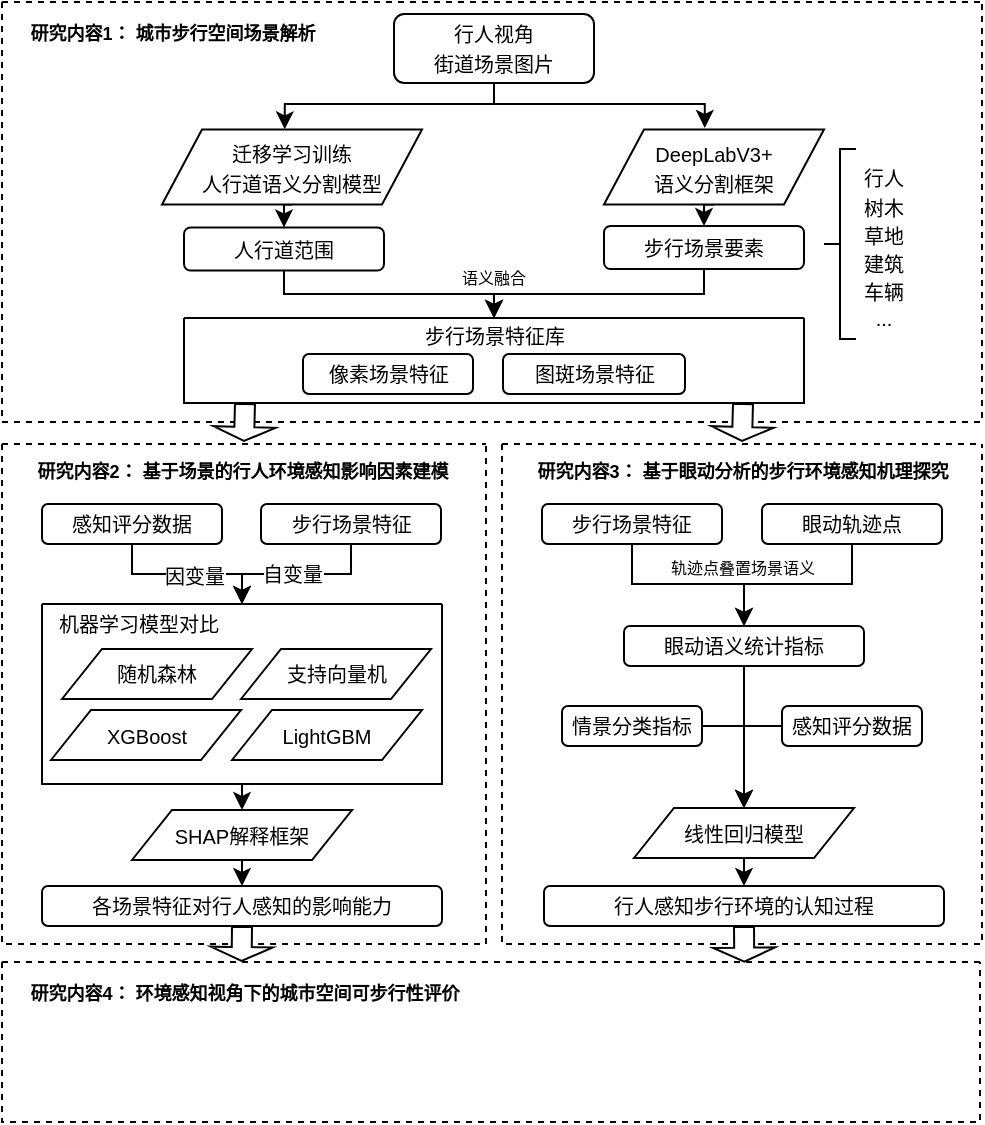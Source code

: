 <mxfile>
    <diagram id="9hkDsbXUNLi9VoWPuBys" name="Page-1">
        <mxGraphModel dx="1145" dy="658" grid="1" gridSize="10" guides="1" tooltips="1" connect="1" arrows="1" fold="1" page="1" pageScale="1" pageWidth="827" pageHeight="1169" math="0" shadow="0">
            <root>
                <mxCell id="0"/>
                <mxCell id="1" parent="0"/>
                <mxCell id="37" value="" style="swimlane;startSize=0;sketch=0;fontSize=10;strokeWidth=1;gradientColor=none;dashed=1;" vertex="1" parent="1">
                    <mxGeometry x="70" y="160" width="490" height="210" as="geometry"/>
                </mxCell>
                <mxCell id="96" style="edgeStyle=orthogonalEdgeStyle;rounded=0;html=1;exitX=0.5;exitY=1;exitDx=0;exitDy=0;entryX=0.458;entryY=-0.02;entryDx=0;entryDy=0;entryPerimeter=0;fontSize=8;strokeWidth=1;elbow=vertical;" edge="1" parent="37" source="2" target="4">
                    <mxGeometry relative="1" as="geometry">
                        <Array as="points">
                            <mxPoint x="246" y="51"/>
                            <mxPoint x="351" y="51"/>
                        </Array>
                    </mxGeometry>
                </mxCell>
                <mxCell id="97" style="edgeStyle=orthogonalEdgeStyle;rounded=0;html=1;exitX=0.5;exitY=1;exitDx=0;exitDy=0;entryX=0.472;entryY=-0.002;entryDx=0;entryDy=0;entryPerimeter=0;fontSize=8;strokeWidth=1;elbow=vertical;" edge="1" parent="37" source="2" target="20">
                    <mxGeometry relative="1" as="geometry">
                        <Array as="points">
                            <mxPoint x="246" y="51"/>
                            <mxPoint x="141" y="51"/>
                        </Array>
                    </mxGeometry>
                </mxCell>
                <mxCell id="2" value="&lt;font style=&quot;font-size: 10px&quot;&gt;&lt;span&gt;行人视角&lt;/span&gt;&lt;br&gt;&lt;span&gt;街道场景图片&lt;/span&gt;&lt;/font&gt;" style="rounded=1;whiteSpace=wrap;html=1;" vertex="1" parent="37">
                    <mxGeometry x="196" y="6" width="100" height="34.5" as="geometry"/>
                </mxCell>
                <mxCell id="92" style="edgeStyle=orthogonalEdgeStyle;rounded=0;html=1;exitX=0.5;exitY=1;exitDx=0;exitDy=0;entryX=0.5;entryY=0;entryDx=0;entryDy=0;fontSize=8;elbow=vertical;" edge="1" parent="37" source="4" target="5">
                    <mxGeometry relative="1" as="geometry"/>
                </mxCell>
                <mxCell id="4" value="&lt;font style=&quot;font-size: 10px&quot;&gt;DeepLabV3+&lt;br&gt;语义分割框架&lt;/font&gt;" style="shape=parallelogram;perimeter=parallelogramPerimeter;whiteSpace=wrap;html=1;fixedSize=1;sketch=0;" vertex="1" parent="37">
                    <mxGeometry x="301" y="63.75" width="110" height="37.5" as="geometry"/>
                </mxCell>
                <mxCell id="94" style="edgeStyle=orthogonalEdgeStyle;rounded=0;html=1;exitX=0.5;exitY=1;exitDx=0;exitDy=0;entryX=0.5;entryY=0;entryDx=0;entryDy=0;fontSize=8;elbow=vertical;" edge="1" parent="37" source="5" target="26">
                    <mxGeometry relative="1" as="geometry">
                        <Array as="points">
                            <mxPoint x="351" y="146"/>
                            <mxPoint x="246" y="146"/>
                        </Array>
                    </mxGeometry>
                </mxCell>
                <mxCell id="5" value="步行场景要素" style="rounded=1;whiteSpace=wrap;html=1;fontSize=10;" vertex="1" parent="37">
                    <mxGeometry x="301" y="112" width="100" height="21.5" as="geometry"/>
                </mxCell>
                <mxCell id="11" value="" style="strokeWidth=1;html=1;shape=mxgraph.flowchart.annotation_2;align=left;labelPosition=right;pointerEvents=1;sketch=0;fontSize=10;gradientColor=none;" vertex="1" parent="37">
                    <mxGeometry x="411" y="73.5" width="16" height="95" as="geometry"/>
                </mxCell>
                <mxCell id="12" value="行人" style="text;html=1;strokeColor=none;fillColor=none;align=center;verticalAlign=middle;whiteSpace=wrap;rounded=0;sketch=0;fontSize=10;" vertex="1" parent="37">
                    <mxGeometry x="421" y="80.5" width="40" height="15" as="geometry"/>
                </mxCell>
                <mxCell id="13" value="树木" style="text;html=1;strokeColor=none;fillColor=none;align=center;verticalAlign=middle;whiteSpace=wrap;rounded=0;sketch=0;fontSize=10;" vertex="1" parent="37">
                    <mxGeometry x="421" y="95" width="40" height="15" as="geometry"/>
                </mxCell>
                <mxCell id="14" value="草地" style="text;html=1;strokeColor=none;fillColor=none;align=center;verticalAlign=middle;whiteSpace=wrap;rounded=0;sketch=0;fontSize=10;" vertex="1" parent="37">
                    <mxGeometry x="421" y="109" width="40" height="15" as="geometry"/>
                </mxCell>
                <mxCell id="15" value="建筑" style="text;html=1;strokeColor=none;fillColor=none;align=center;verticalAlign=middle;whiteSpace=wrap;rounded=0;sketch=0;fontSize=10;" vertex="1" parent="37">
                    <mxGeometry x="421" y="123" width="40" height="15" as="geometry"/>
                </mxCell>
                <mxCell id="17" value="车辆" style="text;html=1;strokeColor=none;fillColor=none;align=center;verticalAlign=middle;whiteSpace=wrap;rounded=0;sketch=0;fontSize=10;" vertex="1" parent="37">
                    <mxGeometry x="421" y="137" width="40" height="15" as="geometry"/>
                </mxCell>
                <mxCell id="18" value="..." style="text;html=1;strokeColor=none;fillColor=none;align=center;verticalAlign=middle;whiteSpace=wrap;rounded=0;sketch=0;fontSize=10;" vertex="1" parent="37">
                    <mxGeometry x="421" y="150.5" width="40" height="15" as="geometry"/>
                </mxCell>
                <mxCell id="93" style="edgeStyle=orthogonalEdgeStyle;rounded=0;html=1;exitX=0.5;exitY=1;exitDx=0;exitDy=0;entryX=0.5;entryY=0;entryDx=0;entryDy=0;fontSize=8;elbow=vertical;strokeWidth=1;" edge="1" parent="37" source="19" target="26">
                    <mxGeometry relative="1" as="geometry">
                        <Array as="points">
                            <mxPoint x="141" y="146"/>
                            <mxPoint x="246" y="146"/>
                        </Array>
                    </mxGeometry>
                </mxCell>
                <mxCell id="19" value="人行道范围" style="rounded=1;whiteSpace=wrap;html=1;fontSize=10;" vertex="1" parent="37">
                    <mxGeometry x="91" y="112.75" width="100" height="21.5" as="geometry"/>
                </mxCell>
                <mxCell id="91" style="edgeStyle=orthogonalEdgeStyle;rounded=0;html=1;exitX=0.5;exitY=1;exitDx=0;exitDy=0;entryX=0.5;entryY=0;entryDx=0;entryDy=0;fontSize=8;elbow=vertical;" edge="1" parent="37" source="20" target="19">
                    <mxGeometry relative="1" as="geometry"/>
                </mxCell>
                <mxCell id="20" value="&lt;span style=&quot;font-size: 10px&quot;&gt;迁移学习训练&lt;br&gt;人行道语义分割模型&lt;br&gt;&lt;/span&gt;" style="shape=parallelogram;perimeter=parallelogramPerimeter;whiteSpace=wrap;html=1;fixedSize=1;sketch=0;" vertex="1" parent="37">
                    <mxGeometry x="80" y="63.75" width="130" height="37.5" as="geometry"/>
                </mxCell>
                <mxCell id="26" value="" style="swimlane;startSize=0;" vertex="1" parent="37">
                    <mxGeometry x="91" y="158" width="310" height="42.5" as="geometry"/>
                </mxCell>
                <mxCell id="30" value="像素场景特征" style="rounded=1;whiteSpace=wrap;html=1;fontSize=10;" vertex="1" parent="26">
                    <mxGeometry x="59.5" y="18" width="85" height="20" as="geometry"/>
                </mxCell>
                <mxCell id="31" value="图斑场景特征" style="rounded=1;whiteSpace=wrap;html=1;fontSize=10;" vertex="1" parent="26">
                    <mxGeometry x="159.5" y="18" width="91" height="20" as="geometry"/>
                </mxCell>
                <mxCell id="32" value="步行场景特征库" style="text;html=1;align=center;verticalAlign=middle;resizable=0;points=[];autosize=1;strokeColor=none;fillColor=none;fontSize=10;" vertex="1" parent="26">
                    <mxGeometry x="110" y="-1" width="90" height="20" as="geometry"/>
                </mxCell>
                <mxCell id="35" value="语义融合" style="text;html=1;strokeColor=none;fillColor=none;align=center;verticalAlign=middle;whiteSpace=wrap;rounded=0;sketch=0;fontSize=8;" vertex="1" parent="37">
                    <mxGeometry x="216" y="123" width="60" height="30" as="geometry"/>
                </mxCell>
                <mxCell id="95" style="edgeStyle=orthogonalEdgeStyle;rounded=0;html=1;exitX=0.5;exitY=1;exitDx=0;exitDy=0;entryX=0.5;entryY=0;entryDx=0;entryDy=0;fontSize=8;elbow=vertical;strokeWidth=1;" edge="1" parent="37" source="19" target="26">
                    <mxGeometry relative="1" as="geometry">
                        <mxPoint x="211" y="254.25" as="sourcePoint"/>
                        <mxPoint x="316" y="276" as="targetPoint"/>
                        <Array as="points">
                            <mxPoint x="141" y="146"/>
                            <mxPoint x="246" y="146"/>
                        </Array>
                    </mxGeometry>
                </mxCell>
                <mxCell id="38" value="研究内容1：&amp;nbsp;&lt;span style=&quot;font-size: 9px;&quot;&gt;城市步行空间场景解析&lt;/span&gt;" style="text;html=1;align=center;verticalAlign=middle;resizable=0;points=[];autosize=1;strokeColor=none;fillColor=none;fontSize=9;fontStyle=1" vertex="1" parent="37">
                    <mxGeometry x="5" y="6" width="160" height="20" as="geometry"/>
                </mxCell>
                <mxCell id="101" style="edgeStyle=orthogonalEdgeStyle;rounded=0;html=1;exitX=0.25;exitY=1;exitDx=0;exitDy=0;fontSize=10;strokeWidth=1;elbow=vertical;shape=flexArrow;endSize=2;startSize=6;targetPerimeterSpacing=0;sourcePerimeterSpacing=0;fillColor=default;" edge="1" parent="37">
                    <mxGeometry relative="1" as="geometry">
                        <mxPoint x="370.5" y="200.5" as="sourcePoint"/>
                        <mxPoint x="370" y="220" as="targetPoint"/>
                    </mxGeometry>
                </mxCell>
                <mxCell id="39" value="" style="swimlane;startSize=0;sketch=0;fontSize=10;strokeWidth=1;gradientColor=none;dashed=1;" vertex="1" parent="1">
                    <mxGeometry x="70" y="381" width="242" height="250" as="geometry"/>
                </mxCell>
                <mxCell id="50" style="edgeStyle=orthogonalEdgeStyle;rounded=0;html=1;exitX=0.5;exitY=1;exitDx=0;exitDy=0;entryX=0.5;entryY=0;entryDx=0;entryDy=0;fontSize=10;elbow=vertical;" edge="1" parent="39" source="41" target="44">
                    <mxGeometry relative="1" as="geometry"/>
                </mxCell>
                <mxCell id="52" value="因变量" style="edgeLabel;html=1;align=center;verticalAlign=middle;resizable=0;points=[];fontSize=10;" vertex="1" connectable="0" parent="50">
                    <mxGeometry x="-0.28" y="-1" relative="1" as="geometry">
                        <mxPoint x="15" as="offset"/>
                    </mxGeometry>
                </mxCell>
                <mxCell id="41" value="感知评分数据" style="rounded=1;whiteSpace=wrap;html=1;fontSize=10;" vertex="1" parent="39">
                    <mxGeometry x="20" y="30" width="90" height="20" as="geometry"/>
                </mxCell>
                <mxCell id="51" style="edgeStyle=orthogonalEdgeStyle;rounded=0;html=1;exitX=0.5;exitY=1;exitDx=0;exitDy=0;entryX=0.5;entryY=0;entryDx=0;entryDy=0;fontSize=10;elbow=vertical;" edge="1" parent="39" source="42" target="44">
                    <mxGeometry relative="1" as="geometry"/>
                </mxCell>
                <mxCell id="53" value="自变量" style="edgeLabel;html=1;align=center;verticalAlign=middle;resizable=0;points=[];fontSize=10;" vertex="1" connectable="0" parent="51">
                    <mxGeometry x="0.222" relative="1" as="geometry">
                        <mxPoint x="7" as="offset"/>
                    </mxGeometry>
                </mxCell>
                <mxCell id="42" value="步行场景特征" style="rounded=1;whiteSpace=wrap;html=1;fontSize=10;" vertex="1" parent="39">
                    <mxGeometry x="129.5" y="30" width="90" height="20" as="geometry"/>
                </mxCell>
                <mxCell id="57" style="edgeStyle=orthogonalEdgeStyle;rounded=0;html=1;exitX=0.5;exitY=1;exitDx=0;exitDy=0;entryX=0.5;entryY=0;entryDx=0;entryDy=0;fontSize=10;elbow=vertical;" edge="1" parent="39" source="44" target="48">
                    <mxGeometry relative="1" as="geometry"/>
                </mxCell>
                <mxCell id="44" value="" style="swimlane;startSize=0;sketch=0;fontSize=10;strokeWidth=1;gradientColor=none;" vertex="1" parent="39">
                    <mxGeometry x="20" y="80" width="200" height="90" as="geometry"/>
                </mxCell>
                <mxCell id="45" value="随机森林" style="shape=parallelogram;perimeter=parallelogramPerimeter;whiteSpace=wrap;html=1;fixedSize=1;sketch=0;fontSize=10;strokeWidth=1;gradientColor=none;" vertex="1" parent="44">
                    <mxGeometry x="10" y="22.5" width="95" height="25" as="geometry"/>
                </mxCell>
                <mxCell id="46" value="支持向量机" style="shape=parallelogram;perimeter=parallelogramPerimeter;whiteSpace=wrap;html=1;fixedSize=1;sketch=0;fontSize=10;strokeWidth=1;gradientColor=none;" vertex="1" parent="44">
                    <mxGeometry x="99.5" y="22.5" width="95" height="25" as="geometry"/>
                </mxCell>
                <mxCell id="47" value="XGBoost" style="shape=parallelogram;perimeter=parallelogramPerimeter;whiteSpace=wrap;html=1;fixedSize=1;sketch=0;fontSize=10;strokeWidth=1;gradientColor=none;" vertex="1" parent="44">
                    <mxGeometry x="4.5" y="53" width="95" height="25" as="geometry"/>
                </mxCell>
                <mxCell id="49" value="机器学习模型对比" style="text;html=1;align=center;verticalAlign=middle;resizable=0;points=[];autosize=1;strokeColor=none;fillColor=none;fontSize=10;" vertex="1" parent="44">
                    <mxGeometry x="-2.5" width="100" height="20" as="geometry"/>
                </mxCell>
                <mxCell id="54" value="LightGBM" style="shape=parallelogram;perimeter=parallelogramPerimeter;whiteSpace=wrap;html=1;fixedSize=1;sketch=0;fontSize=10;strokeWidth=1;gradientColor=none;" vertex="1" parent="44">
                    <mxGeometry x="95" y="53" width="95" height="25" as="geometry"/>
                </mxCell>
                <mxCell id="59" style="edgeStyle=orthogonalEdgeStyle;rounded=0;html=1;exitX=0.5;exitY=1;exitDx=0;exitDy=0;entryX=0.5;entryY=0;entryDx=0;entryDy=0;fontSize=10;elbow=vertical;" edge="1" parent="39" source="48" target="58">
                    <mxGeometry relative="1" as="geometry"/>
                </mxCell>
                <mxCell id="48" value="SHAP解释框架" style="shape=parallelogram;perimeter=parallelogramPerimeter;whiteSpace=wrap;html=1;fixedSize=1;sketch=0;fontSize=10;strokeWidth=1;gradientColor=none;" vertex="1" parent="39">
                    <mxGeometry x="65" y="183" width="110" height="25" as="geometry"/>
                </mxCell>
                <mxCell id="58" value="各场景特征对行人感知的影响能力" style="rounded=1;whiteSpace=wrap;html=1;fontSize=10;" vertex="1" parent="39">
                    <mxGeometry x="20" y="221" width="200" height="20" as="geometry"/>
                </mxCell>
                <mxCell id="40" value="研究内容2： 基于场景的行人环境感知影响因素建模" style="text;html=1;align=center;verticalAlign=middle;resizable=0;points=[];autosize=1;strokeColor=none;fillColor=none;fontSize=9;fontStyle=1" vertex="1" parent="1">
                    <mxGeometry x="80" y="385" width="220" height="20" as="geometry"/>
                </mxCell>
                <mxCell id="60" value="" style="swimlane;startSize=0;sketch=0;fontSize=10;strokeWidth=1;gradientColor=none;dashed=1;" vertex="1" parent="1">
                    <mxGeometry x="320" y="381" width="240" height="250" as="geometry"/>
                </mxCell>
                <mxCell id="84" style="edgeStyle=orthogonalEdgeStyle;rounded=0;html=1;exitX=0.5;exitY=1;exitDx=0;exitDy=0;fontSize=10;elbow=vertical;" edge="1" parent="60" source="66" target="83">
                    <mxGeometry relative="1" as="geometry">
                        <Array as="points">
                            <mxPoint x="65" y="70"/>
                            <mxPoint x="121" y="70"/>
                        </Array>
                    </mxGeometry>
                </mxCell>
                <mxCell id="66" value="步行场景特征" style="rounded=1;whiteSpace=wrap;html=1;fontSize=10;" vertex="1" parent="60">
                    <mxGeometry x="20" y="30" width="90" height="20" as="geometry"/>
                </mxCell>
                <mxCell id="73" style="edgeStyle=orthogonalEdgeStyle;rounded=0;html=1;exitX=0.5;exitY=1;exitDx=0;exitDy=0;entryX=0.5;entryY=0;entryDx=0;entryDy=0;fontSize=10;elbow=vertical;" edge="1" parent="60" source="74" target="75">
                    <mxGeometry relative="1" as="geometry"/>
                </mxCell>
                <mxCell id="74" value="线性回归模型" style="shape=parallelogram;perimeter=parallelogramPerimeter;whiteSpace=wrap;html=1;fixedSize=1;sketch=0;fontSize=10;strokeWidth=1;gradientColor=none;" vertex="1" parent="60">
                    <mxGeometry x="66" y="182" width="110" height="25" as="geometry"/>
                </mxCell>
                <mxCell id="75" value="行人感知步行环境的认知过程" style="rounded=1;whiteSpace=wrap;html=1;fontSize=10;" vertex="1" parent="60">
                    <mxGeometry x="21" y="221" width="200" height="20" as="geometry"/>
                </mxCell>
                <mxCell id="85" style="edgeStyle=orthogonalEdgeStyle;rounded=0;html=1;exitX=0.5;exitY=1;exitDx=0;exitDy=0;entryX=0.5;entryY=0;entryDx=0;entryDy=0;fontSize=10;elbow=vertical;" edge="1" parent="60" source="81" target="83">
                    <mxGeometry relative="1" as="geometry">
                        <Array as="points">
                            <mxPoint x="175" y="70"/>
                            <mxPoint x="121" y="70"/>
                        </Array>
                    </mxGeometry>
                </mxCell>
                <mxCell id="81" value="眼动轨迹点" style="rounded=1;whiteSpace=wrap;html=1;fontSize=10;" vertex="1" parent="60">
                    <mxGeometry x="130" y="30" width="90" height="20" as="geometry"/>
                </mxCell>
                <mxCell id="87" style="edgeStyle=orthogonalEdgeStyle;rounded=0;html=1;exitX=0.5;exitY=1;exitDx=0;exitDy=0;entryX=0.5;entryY=0;entryDx=0;entryDy=0;fontSize=8;elbow=vertical;" edge="1" parent="60" source="83" target="74">
                    <mxGeometry relative="1" as="geometry"/>
                </mxCell>
                <mxCell id="83" value="眼动语义统计指标" style="rounded=1;whiteSpace=wrap;html=1;fontSize=10;" vertex="1" parent="60">
                    <mxGeometry x="61" y="91" width="120" height="20" as="geometry"/>
                </mxCell>
                <mxCell id="90" style="edgeStyle=orthogonalEdgeStyle;rounded=0;html=1;exitX=0;exitY=0.5;exitDx=0;exitDy=0;entryX=0.5;entryY=0;entryDx=0;entryDy=0;fontSize=8;elbow=vertical;" edge="1" parent="60" source="63" target="74">
                    <mxGeometry relative="1" as="geometry"/>
                </mxCell>
                <mxCell id="63" value="感知评分数据" style="rounded=1;whiteSpace=wrap;html=1;fontSize=10;" vertex="1" parent="60">
                    <mxGeometry x="140" y="131" width="70" height="20" as="geometry"/>
                </mxCell>
                <mxCell id="86" value="轨迹点叠置场景语义" style="text;html=1;strokeColor=none;fillColor=none;align=center;verticalAlign=middle;whiteSpace=wrap;rounded=0;sketch=0;fontSize=8;" vertex="1" parent="60">
                    <mxGeometry x="61" y="56" width="119" height="12" as="geometry"/>
                </mxCell>
                <mxCell id="89" style="edgeStyle=orthogonalEdgeStyle;rounded=0;html=1;exitX=1;exitY=0.5;exitDx=0;exitDy=0;entryX=0.5;entryY=0;entryDx=0;entryDy=0;fontSize=8;elbow=vertical;" edge="1" parent="60" source="88" target="74">
                    <mxGeometry relative="1" as="geometry"/>
                </mxCell>
                <mxCell id="88" value="情景分类指标" style="rounded=1;whiteSpace=wrap;html=1;fontSize=10;" vertex="1" parent="60">
                    <mxGeometry x="30" y="131" width="70" height="20" as="geometry"/>
                </mxCell>
                <mxCell id="77" value="&lt;font style=&quot;font-size: 9px;&quot;&gt;研究内容3：&amp;nbsp;&lt;span style=&quot;font-size: 9px;&quot;&gt;基于眼动分析的步行环境感知机理探究&lt;/span&gt;&lt;/font&gt;" style="text;html=1;align=center;verticalAlign=middle;resizable=0;points=[];autosize=1;strokeColor=none;fillColor=none;fontSize=9;fontStyle=1" vertex="1" parent="1">
                    <mxGeometry x="330" y="385" width="220" height="20" as="geometry"/>
                </mxCell>
                <mxCell id="98" value="" style="swimlane;startSize=0;dashed=1;sketch=0;fontSize=8;strokeWidth=1;gradientColor=none;" vertex="1" parent="1">
                    <mxGeometry x="70" y="640" width="489" height="80" as="geometry"/>
                </mxCell>
                <mxCell id="99" value="&lt;font style=&quot;font-size: 9px;&quot;&gt;&lt;font style=&quot;font-size: 9px;&quot;&gt;研究内容4：&amp;nbsp;&lt;/font&gt;&lt;span style=&quot;font-size: 9px;&quot;&gt;环境感知视角下的城市空间可步行性评价&lt;/span&gt;&lt;/font&gt;" style="text;html=1;align=center;verticalAlign=middle;resizable=0;points=[];autosize=1;strokeColor=none;fillColor=none;fontSize=9;fontStyle=1" vertex="1" parent="98">
                    <mxGeometry x="6" y="6" width="230" height="20" as="geometry"/>
                </mxCell>
                <mxCell id="107" style="edgeStyle=orthogonalEdgeStyle;shape=flexArrow;rounded=0;html=1;exitX=0.5;exitY=1;exitDx=0;exitDy=0;entryX=0.245;entryY=0;entryDx=0;entryDy=0;entryPerimeter=0;fontSize=9;startSize=6;endSize=2;sourcePerimeterSpacing=0;targetPerimeterSpacing=0;strokeColor=default;strokeWidth=1;fillColor=default;elbow=vertical;" edge="1" parent="1" source="58" target="98">
                    <mxGeometry relative="1" as="geometry"/>
                </mxCell>
                <mxCell id="108" style="edgeStyle=orthogonalEdgeStyle;shape=flexArrow;rounded=0;html=1;exitX=0.5;exitY=1;exitDx=0;exitDy=0;entryX=0.759;entryY=0.004;entryDx=0;entryDy=0;entryPerimeter=0;fontSize=9;startSize=6;endSize=2;sourcePerimeterSpacing=0;targetPerimeterSpacing=0;strokeColor=default;strokeWidth=1;fillColor=default;elbow=vertical;" edge="1" parent="1" source="75" target="98">
                    <mxGeometry relative="1" as="geometry"/>
                </mxCell>
                <mxCell id="109" style="edgeStyle=orthogonalEdgeStyle;rounded=0;html=1;exitX=0.25;exitY=1;exitDx=0;exitDy=0;fontSize=10;strokeWidth=1;elbow=vertical;shape=flexArrow;endSize=2;startSize=6;targetPerimeterSpacing=0;sourcePerimeterSpacing=0;fillColor=default;" edge="1" parent="1">
                    <mxGeometry relative="1" as="geometry">
                        <mxPoint x="191.5" y="360.5" as="sourcePoint"/>
                        <mxPoint x="191" y="380" as="targetPoint"/>
                    </mxGeometry>
                </mxCell>
            </root>
        </mxGraphModel>
    </diagram>
</mxfile>